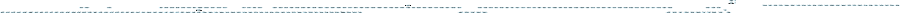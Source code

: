 digraph network {
	node [color=lightblue2 style=filled]
	size="6,6"
	"52.109.88.36" -> "10.6.15.93"
	"10.6.15.119" -> "108.174.10.14"
	"13.107.246.57" -> "10.6.15.187"
	"13.107.42.23" -> "10.6.15.93"
	"10.6.15.187" -> "13.107.4.50"
	"40.125.120.53" -> "10.6.15.93"
	"72.21.91.29" -> "10.6.15.119"
	"10.6.15.187" -> "52.109.76.30"
	"151.101.2.217" -> "10.6.15.119"
	"10.6.15.187" -> "52.242.97.97"
	"3.218.90.66" -> "10.6.15.119"
	"10.6.15.119" -> "51.120.171.248"
	"10.6.15.93" -> "52.184.215.140"
	"10.6.15.119" -> "173.223.108.10"
	"10.6.15.187" -> "104.244.121.13"
	"10.6.15.119" -> "35.186.194.58"
	"40.126.29.8" -> "10.6.15.119"
	"40.126.29.14" -> "10.6.15.93"
	"10.6.15.187" -> "103.28.39.29"
	"10.6.15.187" -> "168.62.57.154"
	"52.184.214.53" -> "10.6.15.187"
	"10.6.15.119" -> "13.249.75.39"
	"10.6.15.119" -> "69.147.65.252"
	"10.6.15.187" -> "13.107.213.57"
	"13.107.3.254" -> "10.6.15.119"
	"64.207.217.135" -> "10.6.15.119"
	"10.6.15.119" -> "52.114.77.164"
	"10.6.15.187" -> "52.114.128.70"
	"10.6.15.187" -> "52.114.75.149"
	"10.6.15.119" -> "35.244.232.184"
	"52.32.51.92" -> "10.6.15.119"
	"142.250.115.99" -> "10.6.15.119"
	"10.6.15.93" -> "13.107.9.254"
	"13.249.75.39" -> "10.6.15.119"
	"10.6.15.119" -> "142.250.138.118"
	"10.6.15.187" -> "52.114.77.33"
	"10.6.15.187" -> "40.65.209.51"
	"10.6.15.187" -> "40.122.160.14"
	"23.47.52.172" -> "10.6.15.187"
	"52.185.211.133" -> "10.6.15.93"
	"40.126.29.8" -> "10.6.15.187"
	"10.6.15.187" -> "52.183.220.149"
	"52.114.128.70" -> "10.6.15.187"
	"52.183.220.149" -> "10.6.15.119"
	"23.47.48.70" -> "10.6.15.187"
	"10.6.15.119" -> "51.140.157.153"
	"10.6.15.187" -> "224.0.0.252"
	"52.242.211.89" -> "10.6.15.187"
	"10.6.15.187" -> "23.47.52.13"
	"10.6.15.93" -> "13.107.42.254"
	"10.6.15.119" -> "151.101.2.217"
	"10.6.15.119" -> "10.6.15.187"
	"173.223.109.61" -> "10.6.15.119"
	"20.54.89.15" -> "10.6.15.119"
	"10.6.15.93" -> "40.119.46.46"
	"173.223.109.53" -> "10.6.15.119"
	"10.6.15.119" -> "13.107.213.57"
	"10.6.15.187" -> "13.107.21.200"
	"13.107.246.254" -> "10.6.15.187"
	"192.185.112.212" -> "10.6.15.187"
	"3.223.102.201" -> "10.6.15.119"
	"52.184.215.140" -> "10.6.15.93"
	"13.107.246.254" -> "10.6.15.93"
	"104.97.192.38" -> "10.6.15.93"
	"13.88.28.53" -> "10.6.15.187"
	"10.6.15.119" -> "204.79.197.254"
	"10.6.15.93" -> "13.107.42.23"
	"131.253.33.254" -> "10.6.15.93"
	"10.6.15.1" -> "224.0.0.251"
	"10.6.15.119" -> "204.79.197.200"
	"10.6.15.93" -> "224.0.0.252"
	"142.250.138.102" -> "10.6.15.93"
	"13.73.26.107" -> "10.6.15.187"
	"10.6.15.119" -> "151.101.2.110"
	"35.190.60.146" -> "10.6.15.119"
	"10.6.15.119" -> "52.184.215.140"
	"52.114.74.45" -> "10.6.15.119"
	"10.6.15.119" -> "52.232.226.150"
	"23.47.48.106" -> "10.6.15.119"
	"194.226.60.15" -> "10.6.15.119"
	"13.107.5.88" -> "10.6.15.119"
	"3.211.208.250" -> "10.6.15.119"
	"52.183.220.149" -> "10.6.15.187"
	"204.79.197.254" -> "10.6.15.93"
	"8.249.201.254" -> "10.6.15.93"
	"104.254.148.133" -> "10.6.15.119"
	"40.70.224.145" -> "10.6.15.93"
	"173.223.156.159" -> "10.6.15.119"
	"10.6.15.187" -> "52.109.8.30"
	"13.249.73.157" -> "10.6.15.119"
	"52.114.128.75" -> "10.6.15.93"
	"40.126.29.13" -> "10.6.15.187"
	"40.125.122.151" -> "10.6.15.187"
	"23.47.48.106" -> "10.6.15.187"
	"10.6.15.119" -> "104.94.66.155"
	"54.225.78.40" -> "10.6.15.119"
	"34.192.222.167" -> "10.6.15.119"
	"10.6.15.187" -> "52.109.8.21"
	"10.6.15.119" -> "10.6.15.1"
	"104.94.66.155" -> "10.6.15.119"
	"10.6.15.187" -> "20.190.4.251"
	"10.6.15.93" -> "40.70.224.145"
	"10.6.15.119" -> "35.190.60.146"
	"10.6.15.119" -> "107.178.254.65"
	"20.69.137.228" -> "10.6.15.119"
	"3.210.3.115" -> "10.6.15.119"
	"13.107.42.23" -> "10.6.15.119"
	"23.47.48.92" -> "10.6.15.187"
	"40.126.29.8" -> "10.6.15.93"
	"204.79.197.219" -> "10.6.15.187"
	"52.114.75.78" -> "10.6.15.93"
	"10.6.15.119" -> "185.66.15.228"
	"10.6.15.187" -> "23.47.52.172"
	"10.6.15.119" -> "23.47.52.13"
	"10.6.15.119" -> "52.114.75.149"
	"10.6.15.119" -> "23.222.241.54"
	"20.190.154.138" -> "10.6.15.187"
	"10.6.15.119" -> "142.250.138.94"
	"10.6.15.119" -> "104.18.99.194"
	"10.6.15.93" -> "52.114.88.28"
	"104.18.99.194" -> "10.6.15.119"
	"10.6.15.119" -> "162.244.83.95"
	"10.6.15.93" -> "239.255.255.250"
	"10.6.15.93" -> "52.114.128.75"
	"10.6.15.187" -> "40.126.29.8"
	"104.112.154.243" -> "10.6.15.93"
	"52.114.74.44" -> "10.6.15.187"
	"13.249.75.112" -> "10.6.15.119"
	"10.6.15.93" -> "52.109.8.30"
	"10.6.15.93" -> "10.6.15.119"
	"10.6.15.93" -> "52.109.8.19"
	"52.232.226.150" -> "10.6.15.119"
	"10.6.15.187" -> "20.69.137.228"
	"10.6.15.1" -> "10.6.15.255"
	"10.6.15.119" -> "142.250.115.157"
	"168.61.144.12" -> "10.6.15.119"
	"10.6.15.93" -> "67.20.116.164"
	"13.107.246.57" -> "10.6.15.119"
	"10.6.15.119" -> "52.143.82.23"
	"52.184.206.73" -> "10.6.15.119"
	"52.114.75.149" -> "10.6.15.187"
	"10.6.15.187" -> "10.6.15.119"
	"52.243.153.146" -> "10.6.15.93"
	"10.6.15.119" -> "13.110.32.36"
	"10.6.15.119" -> "157.240.19.26"
	"10.6.15.119" -> "10.6.15.5"
	"10.6.15.93" -> "52.242.211.89"
	"52.109.8.19" -> "10.6.15.187"
	"204.79.197.203" -> "10.6.15.119"
	"10.6.15.187" -> "20.190.154.17"
	"10.6.15.187" -> "13.88.28.53"
	"10.6.15.119" -> "173.223.156.159"
	"10.6.15.187" -> "52.114.77.164"
	"10.6.15.187" -> "13.107.42.23"
	"10.6.15.119" -> "23.221.22.73"
	"10.6.15.93" -> "52.114.77.33"
	"10.6.15.187" -> "149.28.99.97"
	"10.6.15.93" -> "8.248.71.254"
	"10.6.15.119" -> "52.114.75.150"
	"10.6.15.93" -> "52.109.76.31"
	"10.6.15.119" -> "52.184.206.73"
	"52.242.97.97" -> "10.6.15.93"
	"51.140.157.153" -> "10.6.15.119"
	"10.6.15.187" -> "192.186.204.161"
	"10.6.15.93" -> "52.114.159.32"
	"10.6.15.119" -> "23.47.48.70"
	"10.6.15.119" -> "65.60.35.141"
	"168.62.200.169" -> "10.6.15.93"
	"10.6.15.119" -> "23.207.19.11"
	"52.232.226.150" -> "10.6.15.187"
	"10.6.15.119" -> "168.62.57.154"
	"10.6.15.93" -> "13.73.26.107"
	"10.6.15.119" -> "204.79.197.203"
	"10.6.15.187" -> "40.126.29.13"
	"40.126.29.7" -> "10.6.15.119"
	"10.6.15.119" -> "40.126.29.8"
	"10.6.15.119" -> "20.190.4.251"
	"10.6.15.187" -> "40.126.29.5"
	"10.6.15.119" -> "204.79.197.219"
	"52.114.88.20" -> "10.6.15.187"
	"23.47.49.139" -> "10.6.15.93"
	"13.107.4.254" -> "10.6.15.187"
	"10.6.15.119" -> "72.21.81.200"
	"13.107.9.254" -> "10.6.15.93"
	"13.110.32.36" -> "10.6.15.119"
	"52.114.132.73" -> "10.6.15.119"
	"20.190.157.11" -> "10.6.15.119"
	"52.114.88.29" -> "10.6.15.93"
	"10.6.15.119" -> "172.217.14.174"
	"52.44.89.131" -> "10.6.15.119"
	"13.73.26.107" -> "10.6.15.93"
	"10.6.15.93" -> "20.190.4.251"
	"52.109.76.31" -> "10.6.15.119"
	"10.6.15.119" -> "20.190.157.11"
	"10.6.15.187" -> "144.139.166.18"
	"168.62.57.154" -> "10.6.15.93"
	"173.223.109.212" -> "10.6.15.119"
	"10.6.15.187" -> "13.107.4.254"
	"52.143.82.23" -> "10.6.15.187"
	"23.47.49.143" -> "10.6.15.119"
	"52.114.88.29" -> "10.6.15.119"
	"35.186.194.58" -> "10.6.15.119"
	"10.6.15.187" -> "52.114.74.45"
	"10.6.15.187" -> "20.190.154.138"
	"23.207.19.11" -> "10.6.15.187"
	"52.109.8.30" -> "10.6.15.187"
	"20.190.4.251" -> "10.6.15.187"
	"13.107.42.254" -> "10.6.15.187"
	"10.6.15.93" -> "8.249.201.254"
	"10.6.15.93" -> "10.6.15.255"
	"13.225.51.77" -> "10.6.15.119"
	"52.25.42.84" -> "10.6.15.119"
	"10.6.15.119" -> "23.4.48.124"
	"52.143.82.23" -> "10.6.15.93"
	"13.108.233.254" -> "10.6.15.119"
	"10.6.15.187" -> "205.185.216.42"
	"10.6.15.93" -> "13.107.21.200"
	"10.6.15.187" -> "52.109.12.18"
	"10.6.15.187" -> "52.143.82.23"
	"52.114.88.28" -> "10.6.15.93"
	"50.19.92.227" -> "10.6.15.119"
	"10.6.15.187" -> "52.114.88.20"
	"104.97.192.38" -> "10.6.15.119"
	"52.114.77.164" -> "10.6.15.119"
	"52.114.159.32" -> "10.6.15.93"
	"52.114.74.45" -> "10.6.15.187"
	"23.47.48.95" -> "10.6.15.119"
	"69.147.65.252" -> "10.6.15.119"
	"10.6.15.187" -> "13.107.42.254"
	"13.107.213.57" -> "10.6.15.187"
	"168.62.57.154" -> "10.6.15.187"
	"13.88.28.53" -> "10.6.15.93"
	"10.6.15.119" -> "194.226.60.15"
	"10.6.15.119" -> "52.114.132.73"
	"23.47.49.179" -> "10.6.15.93"
	"10.6.15.93" -> "52.185.211.133"
	"52.109.88.34" -> "10.6.15.119"
	"13.107.213.57" -> "10.6.15.119"
	"10.6.15.187" -> "104.97.192.38"
	"10.6.15.187" -> "13.73.26.107"
	"10.6.15.119" -> "23.47.49.143"
	"185.66.15.228" -> "10.6.15.119"
	"10.6.15.119" -> "13.107.136.254"
	"144.139.166.18" -> "10.6.15.187"
	"10.6.15.187" -> "205.185.216.10"
	"10.6.15.187" -> "72.21.81.200"
	"10.6.15.119" -> "224.0.0.22"
	"10.6.15.187" -> "40.125.122.151"
	"10.6.15.187" -> "23.47.52.19"
	"10.6.15.5" -> "10.6.15.187"
	"10.6.15.187" -> "239.255.255.250"
	"10.6.15.119" -> "142.251.32.200"
	"10.6.15.119" -> "13.225.51.9"
	"10.6.15.187" -> "23.207.19.11"
	"10.6.15.93" -> "224.0.0.22"
	"10.6.15.187" -> "52.242.231.35"
	"10.6.15.119" -> "34.192.222.167"
	"10.6.15.93" -> "52.114.128.72"
	"52.114.77.164" -> "10.6.15.187"
	"10.6.15.187" -> "13.107.246.254"
	"204.79.197.203" -> "10.6.15.187"
	"8.248.71.254" -> "10.6.15.93"
	"151.101.2.133" -> "10.6.15.119"
	"52.242.211.89" -> "10.6.15.93"
	"10.6.15.119" -> "23.47.52.173"
	"10.6.15.187" -> "13.107.246.57"
	"10.6.15.119" -> "52.114.88.20"
	"10.6.15.119" -> "52.71.230.189"
	"40.122.160.14" -> "10.6.15.187"
	"10.6.15.93" -> "142.250.113.94"
	"13.88.28.53" -> "10.6.15.119"
	"52.109.12.18" -> "10.6.15.187"
	"10.6.15.187" -> "72.21.81.240"
	"23.47.48.92" -> "10.6.15.93"
	"52.242.231.35" -> "10.6.15.93"
	"10.6.15.93" -> "13.107.5.88"
	"10.6.15.119" -> "10.6.15.93"
	"10.6.15.93" -> "204.79.197.254"
	"10.6.15.119" -> "104.97.192.38"
	"10.6.15.93" -> "168.62.57.154"
	"10.6.15.119" -> "40.126.29.10"
	"10.6.15.119" -> "23.47.52.19"
	"52.114.77.33" -> "10.6.15.93"
	"72.21.81.200" -> "10.6.15.119"
	"10.6.15.187" -> "52.114.132.73"
	"10.6.15.93" -> "52.114.128.69"
	"192.186.204.161" -> "10.6.15.187"
	"10.6.15.119" -> "13.107.42.23"
	"10.6.15.119" -> "151.101.2.27"
	"10.6.15.93" -> "13.88.28.53"
	"10.6.15.93" -> "20.69.137.228"
	"10.6.15.187" -> "23.47.48.106"
	"10.6.15.187" -> "10.6.15.255"
	"10.6.15.93" -> "52.114.75.78"
	"10.6.15.187" -> "173.223.108.63"
	"10.6.15.187" -> "204.79.197.203"
	"10.6.15.119" -> "23.214.65.193"
	"130.211.5.208" -> "10.6.15.119"
	"10.6.15.93" -> "40.77.18.167"
	"10.6.15.93" -> "23.214.38.32"
	"52.184.215.140" -> "10.6.15.119"
	"173.223.108.10" -> "10.6.15.119"
	"23.47.52.19" -> "10.6.15.93"
	"10.6.15.93" -> "40.126.29.14"
	"10.6.15.93" -> "13.107.246.254"
	"10.6.15.187" -> "192.185.88.195"
	"10.6.15.187" -> "204.79.197.219"
	"10.6.15.119" -> "52.114.158.53"
	"131.253.33.254" -> "10.6.15.187"
	"142.250.138.94" -> "10.6.15.119"
	"52.96.191.114" -> "10.6.15.187"
	"23.47.48.111" -> "10.6.15.93"
	"20.191.46.211" -> "10.6.15.93"
	"10.6.15.187" -> "52.185.211.133"
	"13.107.246.57" -> "10.6.15.93"
	"20.69.137.228" -> "10.6.15.187"
	"10.6.15.93" -> "52.242.231.35"
	"35.244.232.184" -> "10.6.15.119"
	"10.6.15.93" -> "13.107.246.57"
	"10.6.15.119" -> "151.101.2.133"
	"40.126.29.9" -> "10.6.15.93"
	"40.126.29.5" -> "10.6.15.187"
	"10.6.15.119" -> "13.249.73.157"
	"10.6.15.119" -> "3.218.90.66"
	"52.242.97.97" -> "10.6.15.187"
	"10.6.15.93" -> "52.114.88.20"
	"10.6.15.119" -> "23.47.48.95"
	"20.54.89.15" -> "10.6.15.93"
	"204.79.197.254" -> "10.6.15.119"
	"10.6.15.187" -> "173.223.109.212"
	"23.214.38.32" -> "10.6.15.93"
	"172.217.14.174" -> "10.6.15.119"
	"23.214.65.193" -> "10.6.15.119"
	"52.114.132.73" -> "10.6.15.187"
	"10.6.15.119" -> "52.109.88.34"
	"10.6.15.93" -> "173.223.108.63"
	"10.6.15.187" -> "131.253.33.254"
	"10.6.15.187" -> "52.242.211.89"
	"10.6.15.119" -> "40.126.29.7"
	"13.107.18.254" -> "10.6.15.119"
	"173.223.109.212" -> "10.6.15.93"
	"10.6.15.187" -> "23.47.48.70"
	"40.124.168.44" -> "10.6.15.119"
	"23.47.52.19" -> "10.6.15.119"
	"52.41.16.100" -> "10.6.15.119"
	"72.21.81.200" -> "10.6.15.187"
	"10.6.15.93" -> "20.191.46.211"
	"104.97.192.38" -> "10.6.15.187"
	"10.6.15.93" -> "52.242.97.97"
	"205.185.216.10" -> "10.6.15.187"
	"13.107.42.14" -> "10.6.15.119"
	"10.6.15.119" -> "104.244.42.133"
	"13.107.136.254" -> "10.6.15.119"
	"142.251.32.200" -> "10.6.15.119"
	"104.244.121.13" -> "10.6.15.187"
	"51.104.162.168" -> "10.6.15.187"
	"10.6.15.93" -> "20.54.89.15"
	"151.101.2.27" -> "10.6.15.119"
	"10.6.15.119" -> "13.107.5.88"
	"192.185.88.195" -> "10.6.15.187"
	"10.6.15.119" -> "3.223.102.201"
	"13.225.51.72" -> "10.6.15.119"
	"10.6.15.119" -> "72.21.91.29"
	"142.251.32.226" -> "10.6.15.119"
	"173.223.108.63" -> "10.6.15.93"
	"52.184.215.140" -> "10.6.15.187"
	"10.6.15.187" -> "95.77.223.148"
	"10.6.15.93" -> "40.125.120.53"
	"10.6.15.119" -> "52.184.214.53"
	"52.114.77.33" -> "10.6.15.187"
	"10.6.15.187" -> "52.232.226.150"
	"3.225.67.81" -> "10.6.15.119"
	"10.6.15.187" -> "13.107.5.88"
	"52.183.220.149" -> "10.6.15.93"
	"52.71.230.189" -> "10.6.15.119"
	"40.126.29.10" -> "10.6.15.119"
	"52.114.128.69" -> "10.6.15.187"
	"13.107.3.254" -> "10.6.15.187"
	"10.6.15.119" -> "52.114.159.32"
	"204.79.197.203" -> "10.6.15.93"
	"10.6.15.187" -> "52.184.214.53"
	"20.190.154.17" -> "10.6.15.93"
	"10.6.15.187" -> "23.47.49.156"
	"10.6.15.187" -> "224.0.0.22"
	"10.6.15.119" -> "8.209.119.208"
	"10.6.15.119" -> "52.32.51.92"
	"13.107.42.23" -> "10.6.15.187"
	"52.114.159.32" -> "10.6.15.119"
	"10.6.15.119" -> "52.41.16.100"
	"35.201.112.186" -> "10.6.15.119"
	"10.6.15.5" -> "10.6.15.119"
	"10.6.15.119" -> "50.31.142.95"
	"10.6.15.119" -> "52.25.42.84"
	"173.223.109.212" -> "10.6.15.187"
	"40.119.46.46" -> "10.6.15.93"
	"13.107.4.50" -> "10.6.15.187"
	"23.47.49.156" -> "10.6.15.187"
	"10.6.15.93" -> "104.97.192.38"
	"207.246.77.75" -> "10.6.15.187"
	"20.190.4.251" -> "10.6.15.93"
	"10.6.15.119" -> "50.19.92.227"
	"52.114.88.20" -> "10.6.15.93"
	"10.6.15.119" -> "13.108.233.254"
	"10.6.15.119" -> "52.242.231.35"
	"10.6.15.93" -> "23.47.48.111"
	"10.6.15.93" -> "40.126.29.8"
	"10.6.15.187" -> "52.114.74.44"
	"205.185.216.42" -> "10.6.15.187"
	"52.109.8.30" -> "10.6.15.93"
	"104.244.42.133" -> "10.6.15.119"
	"157.240.19.26" -> "10.6.15.119"
	"10.6.15.93" -> "204.79.197.200"
	"10.6.15.93" -> "23.47.52.19"
	"10.6.15.93" -> "52.109.88.36"
	"10.6.15.119" -> "40.124.168.44"
	"13.107.3.254" -> "10.6.15.93"
	"10.6.15.119" -> "157.240.19.35"
	"10.6.15.93" -> "23.47.49.139"
	"13.107.21.200" -> "10.6.15.187"
	"10.6.15.119" -> "13.107.3.254"
	"23.47.52.173" -> "10.6.15.119"
	"52.109.76.30" -> "10.6.15.187"
	"157.240.19.35" -> "10.6.15.119"
	"151.101.2.110" -> "10.6.15.119"
	"10.6.15.119" -> "104.244.42.131"
	"50.31.142.95" -> "10.6.15.119"
	"10.6.15.187" -> "224.0.0.251"
	"10.6.15.119" -> "52.114.74.45"
	"103.28.39.29" -> "10.6.15.187"
	"20.190.4.251" -> "10.6.15.119"
	"10.6.15.119" -> "13.107.42.14"
	"51.120.171.248" -> "10.6.15.119"
	"10.6.15.119" -> "52.114.88.29"
	"10.6.15.119" -> "54.225.78.40"
	"10.6.15.119" -> "13.107.18.254"
	"52.242.231.35" -> "10.6.15.119"
	"10.6.15.187" -> "52.184.215.140"
	"10.6.15.93" -> "52.143.82.23"
	"3.93.105.71" -> "10.6.15.119"
	"10.6.15.5" -> "10.6.15.93"
	"160.153.133.188" -> "10.6.15.119"
	"10.6.15.187" -> "51.104.162.168"
	"10.6.15.93" -> "23.47.48.92"
	"10.6.15.93" -> "40.126.29.9"
	"10.6.15.119" -> "35.201.112.186"
	"23.47.52.19" -> "10.6.15.187"
	"204.79.197.219" -> "10.6.15.119"
	"10.6.15.1" -> "10.6.15.119"
	"10.6.15.119" -> "20.69.137.228"
	"10.6.15.93" -> "52.114.88.29"
	"52.114.75.149" -> "10.6.15.119"
	"10.6.15.119" -> "162.247.243.146"
	"10.6.15.93" -> "23.47.49.179"
	"10.6.15.93" -> "52.243.153.146"
	"10.6.15.93" -> "52.183.220.149"
	"10.6.15.93" -> "131.253.33.254"
	"10.6.15.119" -> "3.210.3.115"
	"10.6.15.93" -> "168.62.200.169"
	"52.185.211.133" -> "10.6.15.187"
	"149.28.99.97" -> "10.6.15.187"
	"52.242.231.35" -> "10.6.15.187"
	"10.6.15.119" -> "13.88.28.53"
	"10.6.15.119" -> "10.6.15.255"
	"10.6.15.119" -> "20.54.89.15"
	"204.79.197.200" -> "10.6.15.187"
	"10.6.15.187" -> "52.114.128.72"
	"10.6.15.93" -> "142.250.138.102"
	"142.250.115.157" -> "10.6.15.119"
	"10.6.15.93" -> "104.112.154.243"
	"13.107.5.88" -> "10.6.15.187"
	"10.6.15.119" -> "52.183.220.149"
	"10.6.15.119" -> "3.93.105.71"
	"10.6.15.187" -> "204.79.197.200"
	"108.174.10.14" -> "10.6.15.119"
	"10.6.15.119" -> "224.0.0.251"
	"13.107.42.254" -> "10.6.15.93"
	"52.114.128.72" -> "10.6.15.93"
	"10.6.15.93" -> "45.142.212.61"
	"10.6.15.187" -> "52.114.128.69"
	"107.178.254.65" -> "10.6.15.119"
	"10.6.15.119" -> "13.107.246.57"
	"204.79.197.200" -> "10.6.15.119"
	"10.6.15.119" -> "52.44.89.131"
	"204.79.197.200" -> "10.6.15.93"
	"52.114.158.53" -> "10.6.15.119"
	"52.242.211.89" -> "10.6.15.119"
	"13.107.5.88" -> "10.6.15.93"
	"10.6.15.119" -> "3.211.208.250"
	"104.244.42.131" -> "10.6.15.119"
	"23.221.22.73" -> "10.6.15.119"
	"20.190.154.17" -> "10.6.15.187"
	"52.114.128.69" -> "10.6.15.93"
	"67.20.116.164" -> "10.6.15.93"
	"13.225.51.9" -> "10.6.15.119"
	"20.69.137.228" -> "10.6.15.93"
	"23.47.52.13" -> "10.6.15.119"
	"52.109.8.21" -> "10.6.15.187"
	"52.114.128.72" -> "10.6.15.187"
	"13.107.21.200" -> "10.6.15.93"
	"65.60.35.141" -> "10.6.15.119"
	"95.77.223.148" -> "10.6.15.187"
	"10.6.15.93" -> "20.190.154.17"
	"10.6.15.93" -> "173.223.109.212"
	"10.6.15.187" -> "13.107.3.254"
	"40.65.209.51" -> "10.6.15.187"
	"142.250.113.94" -> "10.6.15.93"
	"10.6.15.119" -> "173.223.109.212"
	"10.6.15.119" -> "13.225.51.77"
	"52.114.88.20" -> "10.6.15.119"
	"52.185.211.133" -> "10.6.15.119"
	"10.6.15.119" -> "239.255.255.250"
	"10.6.15.93" -> "224.0.0.251"
	"10.6.15.119" -> "173.223.109.53"
	"10.6.15.187" -> "23.47.48.92"
	"23.47.52.13" -> "10.6.15.187"
	"10.6.15.119" -> "172.67.196.121"
	"10.6.15.119" -> "168.61.144.12"
	"173.223.108.63" -> "10.6.15.187"
	"10.6.15.119" -> "130.211.5.208"
	"10.6.15.119" -> "104.254.148.133"
	"168.62.57.154" -> "10.6.15.119"
	"10.6.15.187" -> "52.96.191.114"
	"10.6.15.93" -> "13.107.3.254"
	"40.77.18.167" -> "10.6.15.93"
	"8.209.119.208" -> "10.6.15.119"
	"10.6.15.187" -> "207.246.77.75"
	"10.6.15.93" -> "204.79.197.203"
	"10.6.15.119" -> "52.242.211.89"
	"10.6.15.187" -> "52.109.8.19"
	"72.21.81.240" -> "10.6.15.187"
	"10.6.15.119" -> "151.101.180.157"
	"10.6.15.119" -> "142.250.115.99"
	"10.6.15.119" -> "142.251.32.226"
	"23.4.48.124" -> "10.6.15.119"
	"10.6.15.119" -> "52.185.211.133"
	"10.6.15.93" -> "10.6.15.5"
	"52.184.214.53" -> "10.6.15.119"
	"10.6.15.119" -> "13.249.75.112"
	"23.207.19.11" -> "10.6.15.119"
	"10.6.15.119" -> "13.225.51.72"
	"10.6.15.119" -> "23.47.48.106"
	"10.6.15.119" -> "64.207.217.135"
	"162.247.243.146" -> "10.6.15.119"
	"10.6.15.119" -> "52.109.76.31"
	"172.67.196.121" -> "10.6.15.119"
	"10.6.15.119" -> "160.153.133.188"
	"52.109.76.31" -> "10.6.15.93"
	"10.6.15.93" -> "52.109.76.32"
	"151.101.180.157" -> "10.6.15.119"
	"10.6.15.187" -> "10.6.15.5"
	"23.222.241.54" -> "10.6.15.119"
	"52.143.82.23" -> "10.6.15.119"
	"52.109.76.32" -> "10.6.15.93"
	"162.244.83.95" -> "10.6.15.119"
	"52.114.75.150" -> "10.6.15.119"
	"52.109.8.19" -> "10.6.15.93"
	"10.6.15.187" -> "192.185.112.212"
	"142.250.138.118" -> "10.6.15.119"
	"10.6.15.119" -> "224.0.0.252"
	"23.47.48.70" -> "10.6.15.119"
	"10.6.15.119" -> "3.225.67.81"
	"10.6.15.119" -> "173.223.109.61"
	src -> dst
	"10.6.15.119" -> "10.6.15.5"
	"151.101.2.110" -> "10.6.15.119"
	"13.88.28.53" -> "10.6.15.187"
	"40.125.122.151" -> "10.6.15.187"
	"23.47.52.173" -> "10.6.15.119"
	"23.222.241.54" -> "10.6.15.119"
	"10.6.15.187" -> "40.122.160.14"
	"52.114.75.150" -> "10.6.15.119"
	"10.6.15.119" -> "35.186.194.58"
	"10.6.15.93" -> "104.97.192.38"
	"10.6.15.119" -> "23.4.48.124"
	"40.65.209.51" -> "10.6.15.187"
	"35.190.60.146" -> "10.6.15.119"
	"23.221.22.73" -> "10.6.15.119"
	"10.6.15.119" -> "151.101.2.27"
	"10.6.15.187" -> "205.185.216.10"
	"10.6.15.119" -> "204.79.197.254"
	"160.153.133.188" -> "10.6.15.119"
	"40.126.29.10" -> "10.6.15.119"
	"192.186.204.161" -> "10.6.15.187"
	"10.6.15.119" -> "157.240.19.26"
	"52.184.214.53" -> "10.6.15.187"
	"52.32.51.92" -> "10.6.15.119"
	"10.6.15.93" -> "13.73.26.107"
	"10.6.15.119" -> "13.225.51.72"
	"10.6.15.119" -> "34.192.222.167"
	"10.6.15.93" -> "52.114.88.20"
	"13.249.73.157" -> "10.6.15.119"
	"10.6.15.119" -> "104.244.42.133"
	"23.47.49.139" -> "10.6.15.93"
	"10.6.15.187" -> "52.242.211.89"
	"20.69.137.228" -> "10.6.15.187"
	"173.223.156.159" -> "10.6.15.119"
	"8.249.201.254" -> "10.6.15.93"
	"10.6.15.119" -> "13.107.18.254"
	"10.6.15.93" -> "45.142.212.61"
	"142.251.32.200" -> "10.6.15.119"
	"10.6.15.119" -> "13.107.136.254"
	"8.209.119.208" -> "10.6.15.119"
	"10.6.15.187" -> "52.232.226.150"
	"52.143.82.23" -> "10.6.15.93"
	"13.107.213.57" -> "10.6.15.119"
	"10.6.15.93" -> "40.126.29.14"
	"23.47.48.106" -> "10.6.15.187"
	"64.207.217.135" -> "10.6.15.119"
	"10.6.15.119" -> "162.244.83.95"
	"10.6.15.119" -> "52.109.88.34"
	"162.244.83.95" -> "10.6.15.119"
	"104.244.42.131" -> "10.6.15.119"
	"10.6.15.93" -> "52.114.88.29"
	"10.6.15.119" -> "13.107.42.14"
	"65.60.35.141" -> "10.6.15.119"
	"23.47.48.92" -> "10.6.15.93"
	"13.107.3.254" -> "10.6.15.119"
	"10.6.15.187" -> "52.114.132.73"
	"173.223.109.212" -> "10.6.15.187"
	"10.6.15.93" -> "23.47.48.111"
	"40.77.18.167" -> "10.6.15.93"
	"52.114.132.73" -> "10.6.15.119"
	"10.6.15.187" -> "10.6.15.5"
	"10.6.15.119" -> "13.110.32.36"
	"52.143.82.23" -> "10.6.15.119"
	"13.107.136.254" -> "10.6.15.119"
	"10.6.15.119" -> "224.0.0.22"
	"10.6.15.119" -> "23.47.52.19"
	"10.6.15.187" -> "52.114.74.45"
	"10.6.15.187" -> "13.107.42.23"
	"104.254.148.133" -> "10.6.15.119"
	"10.6.15.119" -> "151.101.180.157"
	"13.107.42.23" -> "10.6.15.93"
	"10.6.15.119" -> "52.114.88.29"
	"10.6.15.119" -> "64.207.217.135"
	"23.47.49.143" -> "10.6.15.119"
	"10.6.15.187" -> "95.77.223.148"
	"52.114.128.70" -> "10.6.15.187"
	"23.4.48.124" -> "10.6.15.119"
	"40.126.29.5" -> "10.6.15.187"
	"13.107.5.88" -> "10.6.15.187"
	"10.6.15.119" -> "52.25.42.84"
	"172.217.14.174" -> "10.6.15.119"
	"10.6.15.187" -> "168.62.57.154"
	"10.6.15.119" -> "52.143.82.23"
	"10.6.15.119" -> "10.6.15.1"
	"10.6.15.187" -> "20.190.154.138"
	"10.6.15.187" -> "52.109.8.21"
	"10.6.15.119" -> "52.114.159.32"
	"52.242.231.35" -> "10.6.15.119"
	"10.6.15.187" -> "13.107.21.200"
	"204.79.197.254" -> "10.6.15.93"
	"10.6.15.119" -> "157.240.19.35"
	"10.6.15.187" -> "52.184.214.53"
	"23.47.48.70" -> "10.6.15.187"
	"10.6.15.119" -> "20.190.4.251"
	"13.225.51.72" -> "10.6.15.119"
	"10.6.15.93" -> "40.77.18.167"
	"10.6.15.1" -> "224.0.0.251"
	"52.242.231.35" -> "10.6.15.187"
	"52.242.211.89" -> "10.6.15.93"
	"10.6.15.93" -> "23.47.49.179"
	"10.6.15.119" -> "142.251.32.200"
	"10.6.15.119" -> "160.153.133.188"
	"52.114.88.29" -> "10.6.15.119"
	"10.6.15.119" -> "13.88.28.53"
	"151.101.2.133" -> "10.6.15.119"
	"151.101.2.217" -> "10.6.15.119"
	"142.250.138.102" -> "10.6.15.93"
	"10.6.15.93" -> "10.6.15.255"
	"10.6.15.119" -> "23.222.241.54"
	"13.225.51.9" -> "10.6.15.119"
	"20.69.137.228" -> "10.6.15.119"
	"10.6.15.187" -> "52.114.77.164"
	"13.107.9.254" -> "10.6.15.93"
	"52.185.211.133" -> "10.6.15.119"
	"52.109.8.21" -> "10.6.15.187"
	"13.107.246.57" -> "10.6.15.119"
	"10.6.15.5" -> "10.6.15.187"
	"10.6.15.93" -> "173.223.109.212"
	"10.6.15.119" -> "52.114.75.149"
	"10.6.15.187" -> "52.114.77.33"
	"10.6.15.187" -> "13.107.4.254"
	"142.250.138.94" -> "10.6.15.119"
	"10.6.15.119" -> "173.223.109.53"
	"10.6.15.119" -> "20.69.137.228"
	"10.6.15.187" -> "52.242.97.97"
	"13.107.18.254" -> "10.6.15.119"
	"10.6.15.93" -> "52.242.231.35"
	"10.6.15.119" -> "13.225.51.77"
	"104.244.121.13" -> "10.6.15.187"
	"23.47.48.92" -> "10.6.15.187"
	"10.6.15.93" -> "23.47.52.19"
	"13.225.51.77" -> "10.6.15.119"
	"10.6.15.187" -> "20.69.137.228"
	"52.114.88.28" -> "10.6.15.93"
	"10.6.15.187" -> "52.143.82.23"
	"52.232.226.150" -> "10.6.15.119"
	"10.6.15.119" -> "52.109.76.31"
	"10.6.15.5" -> "10.6.15.119"
	"10.6.15.93" -> "52.183.220.149"
	"10.6.15.187" -> "13.88.28.53"
	"10.6.15.187" -> "52.114.128.70"
	"10.6.15.93" -> "52.184.215.140"
	"10.6.15.119" -> "35.190.60.146"
	"52.109.76.31" -> "10.6.15.93"
	"8.248.71.254" -> "10.6.15.93"
	"10.6.15.119" -> "50.19.92.227"
	"10.6.15.93" -> "204.79.197.200"
	"10.6.15.93" -> "52.114.128.72"
	"20.190.4.251" -> "10.6.15.119"
	"10.6.15.187" -> "52.114.128.69"
	"131.253.33.254" -> "10.6.15.93"
	"10.6.15.93" -> "40.126.29.9"
	"168.61.144.12" -> "10.6.15.119"
	"162.247.243.146" -> "10.6.15.119"
	"10.6.15.93" -> "52.114.128.69"
	"10.6.15.187" -> "10.6.15.255"
	"52.114.159.32" -> "10.6.15.93"
	"10.6.15.119" -> "13.249.73.157"
	"10.6.15.187" -> "40.65.209.51"
	"151.101.180.157" -> "10.6.15.119"
	"52.114.132.73" -> "10.6.15.187"
	"52.242.231.35" -> "10.6.15.93"
	"10.6.15.119" -> "23.47.52.13"
	"52.109.76.32" -> "10.6.15.93"
	"10.6.15.93" -> "224.0.0.251"
	"173.223.108.63" -> "10.6.15.187"
	"10.6.15.119" -> "40.126.29.8"
	"10.6.15.119" -> "13.107.3.254"
	"52.114.77.164" -> "10.6.15.119"
	"10.6.15.187" -> "20.190.154.17"
	"10.6.15.187" -> "23.47.48.70"
	"10.6.15.93" -> "52.109.8.30"
	"10.6.15.119" -> "52.232.226.150"
	"51.120.171.248" -> "10.6.15.119"
	"10.6.15.93" -> "10.6.15.5"
	"52.114.75.149" -> "10.6.15.187"
	"142.250.113.94" -> "10.6.15.93"
	"10.6.15.119" -> "13.249.75.112"
	"204.79.197.200" -> "10.6.15.187"
	"13.107.246.254" -> "10.6.15.93"
	"192.185.88.195" -> "10.6.15.187"
	"52.243.153.146" -> "10.6.15.93"
	"23.214.65.193" -> "10.6.15.119"
	"52.109.8.30" -> "10.6.15.93"
	"10.6.15.119" -> "52.185.211.133"
	"10.6.15.187" -> "204.79.197.219"
	"52.184.206.73" -> "10.6.15.119"
	"185.66.15.228" -> "10.6.15.119"
	"10.6.15.187" -> "173.223.109.212"
	"23.207.19.11" -> "10.6.15.187"
	"10.6.15.119" -> "10.6.15.255"
	"10.6.15.187" -> "52.96.191.114"
	"13.249.75.112" -> "10.6.15.119"
	"10.6.15.93" -> "52.242.211.89"
	"34.192.222.167" -> "10.6.15.119"
	"10.6.15.187" -> "40.126.29.5"
	"13.110.32.36" -> "10.6.15.119"
	"10.6.15.93" -> "13.107.246.57"
	"10.6.15.119" -> "35.244.232.184"
	"52.114.88.20" -> "10.6.15.93"
	"23.47.48.106" -> "10.6.15.119"
	"72.21.91.29" -> "10.6.15.119"
	"10.6.15.187" -> "23.47.52.13"
	"10.6.15.93" -> "40.126.29.8"
	"10.6.15.187" -> "52.183.220.149"
	"13.107.21.200" -> "10.6.15.187"
	"104.18.99.194" -> "10.6.15.119"
	"168.62.57.154" -> "10.6.15.93"
	"10.6.15.187" -> "52.242.231.35"
	"130.211.5.208" -> "10.6.15.119"
	"10.6.15.187" -> "192.185.88.195"
	"10.6.15.187" -> "52.185.211.133"
	"10.6.15.187" -> "10.6.15.119"
	"10.6.15.187" -> "52.114.128.72"
	"52.96.191.114" -> "10.6.15.187"
	"108.174.10.14" -> "10.6.15.119"
	"10.6.15.1" -> "10.6.15.255"
	"20.190.154.17" -> "10.6.15.187"
	"10.6.15.93" -> "20.54.89.15"
	"131.253.33.254" -> "10.6.15.187"
	"52.44.89.131" -> "10.6.15.119"
	"10.6.15.187" -> "40.126.29.8"
	"52.114.74.45" -> "10.6.15.119"
	"157.240.19.35" -> "10.6.15.119"
	"192.185.112.212" -> "10.6.15.187"
	"52.71.230.189" -> "10.6.15.119"
	"10.6.15.93" -> "20.191.46.211"
	"13.107.42.23" -> "10.6.15.187"
	"10.6.15.93" -> "52.114.128.75"
	"10.6.15.119" -> "23.214.65.193"
	"10.6.15.119" -> "23.47.48.70"
	"13.107.246.57" -> "10.6.15.187"
	"10.6.15.119" -> "23.207.19.11"
	"10.6.15.119" -> "104.254.148.133"
	"10.6.15.93" -> "40.125.120.53"
	"10.6.15.93" -> "52.114.159.32"
	"104.97.192.38" -> "10.6.15.187"
	"10.6.15.119" -> "69.147.65.252"
	"10.6.15.187" -> "13.107.3.254"
	"10.6.15.119" -> "51.120.171.248"
	"10.6.15.93" -> "13.107.5.88"
	"10.6.15.119" -> "3.210.3.115"
	"10.6.15.119" -> "173.223.156.159"
	"10.6.15.187" -> "23.47.49.156"
	"51.104.162.168" -> "10.6.15.187"
	"52.184.215.140" -> "10.6.15.93"
	"10.6.15.93" -> "8.248.71.254"
	"3.211.208.250" -> "10.6.15.119"
	"10.6.15.187" -> "103.28.39.29"
	"10.6.15.119" -> "8.209.119.208"
	"10.6.15.93" -> "52.109.76.32"
	"173.223.109.53" -> "10.6.15.119"
	"67.20.116.164" -> "10.6.15.93"
	"10.6.15.119" -> "13.108.233.254"
	"23.47.52.19" -> "10.6.15.187"
	"10.6.15.187" -> "104.244.121.13"
	"10.6.15.93" -> "20.190.4.251"
	"23.47.52.13" -> "10.6.15.187"
	"13.88.28.53" -> "10.6.15.119"
	"10.6.15.187" -> "13.73.26.107"
	"204.79.197.254" -> "10.6.15.119"
	"10.6.15.119" -> "10.6.15.93"
	"10.6.15.187" -> "204.79.197.200"
	"13.107.4.50" -> "10.6.15.187"
	"10.6.15.187" -> "23.47.52.19"
	"10.6.15.119" -> "142.250.115.99"
	"52.114.128.72" -> "10.6.15.187"
	"52.114.77.164" -> "10.6.15.187"
	"13.88.28.53" -> "10.6.15.93"
	"50.19.92.227" -> "10.6.15.119"
	"10.6.15.93" -> "52.114.75.78"
	"10.6.15.119" -> "52.114.75.150"
	"204.79.197.203" -> "10.6.15.187"
	"23.47.48.111" -> "10.6.15.93"
	"10.6.15.119" -> "142.250.138.94"
	"10.6.15.93" -> "13.88.28.53"
	"13.107.42.14" -> "10.6.15.119"
	"205.185.216.10" -> "10.6.15.187"
	"10.6.15.119" -> "3.225.67.81"
	"52.114.77.33" -> "10.6.15.93"
	"10.6.15.187" -> "72.21.81.200"
	"10.6.15.187" -> "204.79.197.203"
	"10.6.15.119" -> "72.21.91.29"
	"10.6.15.119" -> "52.184.215.140"
	"10.6.15.187" -> "13.107.42.254"
	"10.6.15.119" -> "52.32.51.92"
	"52.114.77.33" -> "10.6.15.187"
	"10.6.15.119" -> "172.217.14.174"
	"104.97.192.38" -> "10.6.15.93"
	"52.109.88.34" -> "10.6.15.119"
	"10.6.15.119" -> "52.44.89.131"
	"72.21.81.200" -> "10.6.15.119"
	"10.6.15.93" -> "23.214.38.32"
	"23.47.52.13" -> "10.6.15.119"
	"13.73.26.107" -> "10.6.15.93"
	"10.6.15.119" -> "23.47.48.106"
	"10.6.15.93" -> "13.107.42.23"
	"52.114.128.69" -> "10.6.15.93"
	"142.251.32.226" -> "10.6.15.119"
	"10.6.15.93" -> "52.185.211.133"
	"168.62.57.154" -> "10.6.15.187"
	"10.6.15.187" -> "52.109.12.18"
	"10.6.15.119" -> "3.93.105.71"
	"10.6.15.187" -> "51.104.162.168"
	"52.109.76.30" -> "10.6.15.187"
	"23.214.38.32" -> "10.6.15.93"
	"10.6.15.93" -> "239.255.255.250"
	"40.125.120.53" -> "10.6.15.93"
	"10.6.15.187" -> "224.0.0.22"
	"54.225.78.40" -> "10.6.15.119"
	"10.6.15.187" -> "52.109.8.19"
	"10.6.15.119" -> "23.47.48.95"
	"10.6.15.119" -> "204.79.197.200"
	"149.28.99.97" -> "10.6.15.187"
	"103.28.39.29" -> "10.6.15.187"
	"10.6.15.187" -> "192.186.204.161"
	"10.6.15.119" -> "52.114.77.164"
	"10.6.15.119" -> "173.223.108.10"
	"10.6.15.93" -> "52.242.97.97"
	"10.6.15.187" -> "205.185.216.42"
	"10.6.15.119" -> "104.97.192.38"
	"10.6.15.93" -> "52.114.88.28"
	"13.107.3.254" -> "10.6.15.187"
	"204.79.197.219" -> "10.6.15.187"
	"10.6.15.93" -> "40.119.46.46"
	"40.122.160.14" -> "10.6.15.187"
	"72.21.81.240" -> "10.6.15.187"
	"10.6.15.119" -> "52.114.132.73"
	"10.6.15.119" -> "162.247.243.146"
	"40.126.29.8" -> "10.6.15.119"
	"13.107.246.57" -> "10.6.15.93"
	"142.250.138.118" -> "10.6.15.119"
	"52.25.42.84" -> "10.6.15.119"
	"104.112.154.243" -> "10.6.15.93"
	"10.6.15.119" -> "13.225.51.9"
	"10.6.15.93" -> "52.114.77.33"
	"13.107.213.57" -> "10.6.15.187"
	"10.6.15.119" -> "13.107.246.57"
	"10.6.15.187" -> "13.107.4.50"
	"10.6.15.119" -> "23.221.22.73"
	"35.201.112.186" -> "10.6.15.119"
	"10.6.15.119" -> "35.201.112.186"
	"204.79.197.219" -> "10.6.15.119"
	"52.183.220.149" -> "10.6.15.119"
	"10.6.15.119" -> "185.66.15.228"
	"10.6.15.119" -> "72.21.81.200"
	"52.114.88.20" -> "10.6.15.187"
	"52.184.214.53" -> "10.6.15.119"
	"104.97.192.38" -> "10.6.15.119"
	"23.47.49.179" -> "10.6.15.93"
	"23.47.52.172" -> "10.6.15.187"
	"173.223.108.63" -> "10.6.15.93"
	"23.47.52.19" -> "10.6.15.93"
	"52.109.8.30" -> "10.6.15.187"
	"52.114.75.149" -> "10.6.15.119"
	"144.139.166.18" -> "10.6.15.187"
	"207.246.77.75" -> "10.6.15.187"
	"10.6.15.119" -> "52.184.206.73"
	"3.93.105.71" -> "10.6.15.119"
	"10.6.15.119" -> "3.211.208.250"
	"10.6.15.119" -> "52.41.16.100"
	"10.6.15.187" -> "144.139.166.18"
	"10.6.15.119" -> "23.47.52.173"
	"10.6.15.187" -> "72.21.81.240"
	"35.244.232.184" -> "10.6.15.119"
	"10.6.15.119" -> "104.244.42.131"
	"10.6.15.119" -> "50.31.142.95"
	"52.114.128.69" -> "10.6.15.187"
	"13.107.42.23" -> "10.6.15.119"
	"10.6.15.93" -> "52.109.88.36"
	"10.6.15.93" -> "10.6.15.119"
	"173.223.109.212" -> "10.6.15.119"
	"52.183.220.149" -> "10.6.15.93"
	"13.107.5.88" -> "10.6.15.119"
	"52.242.211.89" -> "10.6.15.119"
	"69.147.65.252" -> "10.6.15.119"
	"52.109.76.31" -> "10.6.15.119"
	"20.190.4.251" -> "10.6.15.187"
	"172.67.196.121" -> "10.6.15.119"
	"3.223.102.201" -> "10.6.15.119"
	"10.6.15.93" -> "13.107.21.200"
	"10.6.15.93" -> "13.107.3.254"
	"10.6.15.119" -> "52.242.231.35"
	"10.6.15.187" -> "52.114.75.149"
	"10.6.15.187" -> "40.126.29.13"
	"204.79.197.200" -> "10.6.15.119"
	"10.6.15.119" -> "151.101.2.217"
	"13.107.246.254" -> "10.6.15.187"
	"52.185.211.133" -> "10.6.15.187"
	"40.126.29.13" -> "10.6.15.187"
	"10.6.15.119" -> "40.126.29.10"
	"35.186.194.58" -> "10.6.15.119"
	"52.114.128.72" -> "10.6.15.93"
	"23.207.19.11" -> "10.6.15.119"
	"10.6.15.119" -> "52.114.74.45"
	"10.6.15.119" -> "108.174.10.14"
	"10.6.15.119" -> "51.140.157.153"
	"10.6.15.119" -> "54.225.78.40"
	"10.6.15.187" -> "52.109.8.30"
	"10.6.15.93" -> "224.0.0.22"
	"10.6.15.119" -> "142.250.115.157"
	"10.6.15.93" -> "142.250.138.102"
	"10.6.15.119" -> "52.114.88.20"
	"3.225.67.81" -> "10.6.15.119"
	"13.107.42.254" -> "10.6.15.93"
	"40.126.29.14" -> "10.6.15.93"
	"52.232.226.150" -> "10.6.15.187"
	"13.107.5.88" -> "10.6.15.93"
	"10.6.15.93" -> "52.143.82.23"
	"20.54.89.15" -> "10.6.15.93"
	"23.47.48.95" -> "10.6.15.119"
	"10.6.15.93" -> "67.20.116.164"
	"204.79.197.203" -> "10.6.15.93"
	"95.77.223.148" -> "10.6.15.187"
	"50.31.142.95" -> "10.6.15.119"
	"52.184.215.140" -> "10.6.15.119"
	"204.79.197.200" -> "10.6.15.93"
	"10.6.15.187" -> "23.47.48.92"
	"52.114.74.44" -> "10.6.15.187"
	"10.6.15.93" -> "13.107.246.254"
	"40.126.29.7" -> "10.6.15.119"
	"40.124.168.44" -> "10.6.15.119"
	"168.62.57.154" -> "10.6.15.119"
	"10.6.15.119" -> "13.249.75.39"
	"52.242.211.89" -> "10.6.15.187"
	"10.6.15.187" -> "192.185.112.212"
	"10.6.15.187" -> "207.246.77.75"
	"10.6.15.187" -> "23.207.19.11"
	"10.6.15.93" -> "104.112.154.243"
	"10.6.15.187" -> "173.223.108.63"
	"20.190.157.11" -> "10.6.15.119"
	"10.6.15.93" -> "224.0.0.252"
	"23.47.49.156" -> "10.6.15.187"
	"3.210.3.115" -> "10.6.15.119"
	"10.6.15.187" -> "239.255.255.250"
	"10.6.15.119" -> "10.6.15.187"
	"13.73.26.107" -> "10.6.15.187"
	"10.6.15.93" -> "52.243.153.146"
	"10.6.15.119" -> "65.60.35.141"
	"10.6.15.119" -> "52.184.214.53"
	"3.218.90.66" -> "10.6.15.119"
	"142.250.115.99" -> "10.6.15.119"
	"10.6.15.119" -> "52.71.230.189"
	"157.240.19.26" -> "10.6.15.119"
	"10.6.15.187" -> "52.184.215.140"
	"10.6.15.119" -> "239.255.255.250"
	"10.6.15.187" -> "13.107.246.57"
	"10.6.15.119" -> "40.126.29.7"
	"20.190.154.17" -> "10.6.15.93"
	"52.114.88.20" -> "10.6.15.119"
	"10.6.15.93" -> "131.253.33.254"
	"10.6.15.93" -> "23.47.49.139"
	"10.6.15.93" -> "20.190.154.17"
	"10.6.15.119" -> "13.107.5.88"
	"52.114.74.45" -> "10.6.15.187"
	"10.6.15.119" -> "104.18.99.194"
	"10.6.15.93" -> "173.223.108.63"
	"40.119.46.46" -> "10.6.15.93"
	"10.6.15.5" -> "10.6.15.93"
	"10.6.15.187" -> "224.0.0.252"
	"51.140.157.153" -> "10.6.15.119"
	"52.109.88.36" -> "10.6.15.93"
	"10.6.15.119" -> "194.226.60.15"
	"10.6.15.119" -> "104.94.66.155"
	"10.6.15.119" -> "3.223.102.201"
	"10.6.15.93" -> "13.107.9.254"
	"52.41.16.100" -> "10.6.15.119"
	"10.6.15.93" -> "20.69.137.228"
	"10.6.15.119" -> "52.114.158.53"
	"10.6.15.93" -> "142.250.113.94"
	"10.6.15.187" -> "23.47.48.106"
	"10.6.15.119" -> "20.190.157.11"
	"10.6.15.119" -> "52.183.220.149"
	"52.114.158.53" -> "10.6.15.119"
	"10.6.15.119" -> "142.251.32.226"
	"194.226.60.15" -> "10.6.15.119"
	"10.6.15.93" -> "168.62.57.154"
	"10.6.15.93" -> "40.70.224.145"
	"52.114.128.75" -> "10.6.15.93"
	"10.6.15.119" -> "168.62.57.154"
	"151.101.2.27" -> "10.6.15.119"
	"205.185.216.42" -> "10.6.15.187"
	"10.6.15.187" -> "131.253.33.254"
	"13.107.42.254" -> "10.6.15.187"
	"13.107.21.200" -> "10.6.15.93"
	"52.183.220.149" -> "10.6.15.187"
	"10.6.15.119" -> "172.67.196.121"
	"10.6.15.187" -> "149.28.99.97"
	"104.244.42.133" -> "10.6.15.119"
	"10.6.15.93" -> "52.109.76.31"
	"10.6.15.119" -> "13.107.42.23"
	"10.6.15.93" -> "204.79.197.254"
	"52.242.97.97" -> "10.6.15.93"
	"173.223.108.10" -> "10.6.15.119"
	"10.6.15.187" -> "23.47.52.172"
	"13.108.233.254" -> "10.6.15.119"
	"10.6.15.187" -> "224.0.0.251"
	"40.126.29.8" -> "10.6.15.187"
	"52.114.159.32" -> "10.6.15.119"
	"20.191.46.211" -> "10.6.15.93"
	"10.6.15.119" -> "3.218.90.66"
	"10.6.15.187" -> "52.109.76.30"
	"104.94.66.155" -> "10.6.15.119"
	"10.6.15.119" -> "204.79.197.219"
	"10.6.15.119" -> "224.0.0.251"
	"10.6.15.93" -> "23.47.48.92"
	"52.109.12.18" -> "10.6.15.187"
	"10.6.15.119" -> "142.250.138.118"
	"10.6.15.93" -> "52.109.8.19"
	"10.6.15.187" -> "52.114.74.44"
	"10.6.15.187" -> "13.107.246.254"
	"52.242.97.97" -> "10.6.15.187"
	"13.107.4.254" -> "10.6.15.187"
	"10.6.15.187" -> "40.125.122.151"
	"142.250.115.157" -> "10.6.15.119"
	"13.249.75.39" -> "10.6.15.119"
	"10.6.15.119" -> "204.79.197.203"
	"10.6.15.119" -> "130.211.5.208"
	"10.6.15.93" -> "168.62.200.169"
	"10.6.15.119" -> "173.223.109.61"
	"40.70.224.145" -> "10.6.15.93"
	"10.6.15.119" -> "52.242.211.89"
	"10.6.15.187" -> "13.107.5.88"
	"23.47.48.70" -> "10.6.15.119"
	"52.185.211.133" -> "10.6.15.93"
	"40.126.29.9" -> "10.6.15.93"
	"52.184.215.140" -> "10.6.15.187"
	"10.6.15.119" -> "13.107.213.57"
	"10.6.15.187" -> "13.107.213.57"
	"10.6.15.187" -> "52.114.88.20"
	"10.6.15.119" -> "40.124.168.44"
	"40.126.29.8" -> "10.6.15.93"
	"52.114.88.29" -> "10.6.15.93"
	"10.6.15.93" -> "204.79.197.203"
	"10.6.15.93" -> "8.249.201.254"
	"173.223.109.212" -> "10.6.15.93"
	"10.6.15.119" -> "20.54.89.15"
	"10.6.15.187" -> "20.190.4.251"
	"23.47.52.19" -> "10.6.15.119"
	"20.190.4.251" -> "10.6.15.93"
	"52.109.8.19" -> "10.6.15.187"
	"10.6.15.119" -> "107.178.254.65"
	"10.6.15.119" -> "173.223.109.212"
	"10.6.15.119" -> "168.61.144.12"
	"173.223.109.61" -> "10.6.15.119"
	"10.6.15.119" -> "151.101.2.110"
	"13.107.3.254" -> "10.6.15.93"
	"10.6.15.187" -> "104.97.192.38"
	"10.6.15.93" -> "13.107.42.254"
	"52.143.82.23" -> "10.6.15.187"
	"52.114.75.78" -> "10.6.15.93"
	"20.69.137.228" -> "10.6.15.93"
	"10.6.15.119" -> "224.0.0.252"
	"204.79.197.203" -> "10.6.15.119"
	"10.6.15.1" -> "10.6.15.119"
	"10.6.15.119" -> "23.47.49.143"
	"72.21.81.200" -> "10.6.15.187"
	"52.109.8.19" -> "10.6.15.93"
	"20.54.89.15" -> "10.6.15.119"
	"20.190.154.138" -> "10.6.15.187"
	"10.6.15.119" -> "151.101.2.133"
	"107.178.254.65" -> "10.6.15.119"
	"168.62.200.169" -> "10.6.15.93"
}
